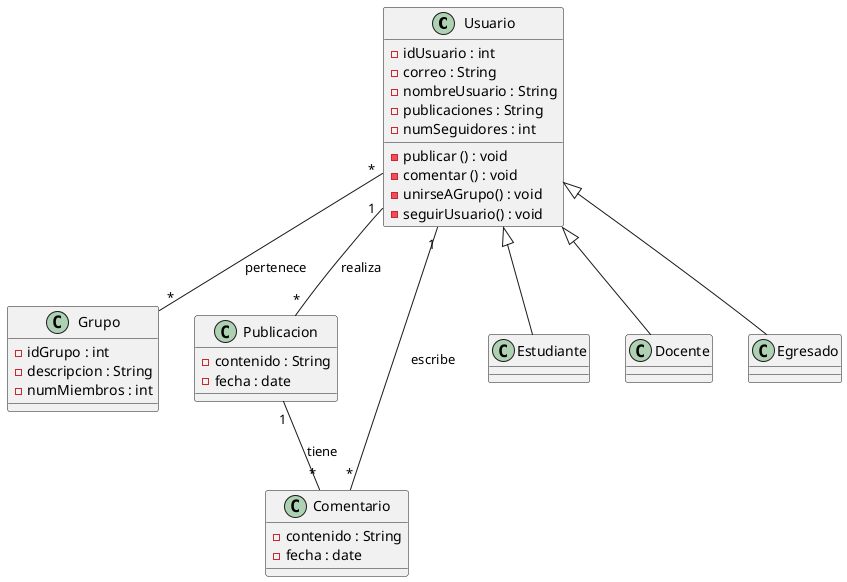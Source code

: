 @startuml
class Usuario{
- idUsuario : int
- correo : String
- nombreUsuario : String
- publicaciones : String
- numSeguidores : int
- publicar () : void
- comentar () : void
- unirseAGrupo() : void
- seguirUsuario() : void
}

class Grupo {
    - idGrupo : int
    - descripcion : String
    - numMiembros : int
}

class Publicacion {
    - contenido : String
    - fecha : date
      }

class Comentario {
    - contenido : String
    - fecha : date
}

class Estudiante extends Usuario
class Docente extends Usuario
class Egresado extends Usuario

Usuario "1"-- "*" Comentario : escribe
Usuario "1"-- "*" Publicacion : realiza
Usuario "*"-- "*" Grupo : pertenece
Publicacion "1"-- "*" Comentario : tiene

@enduml
